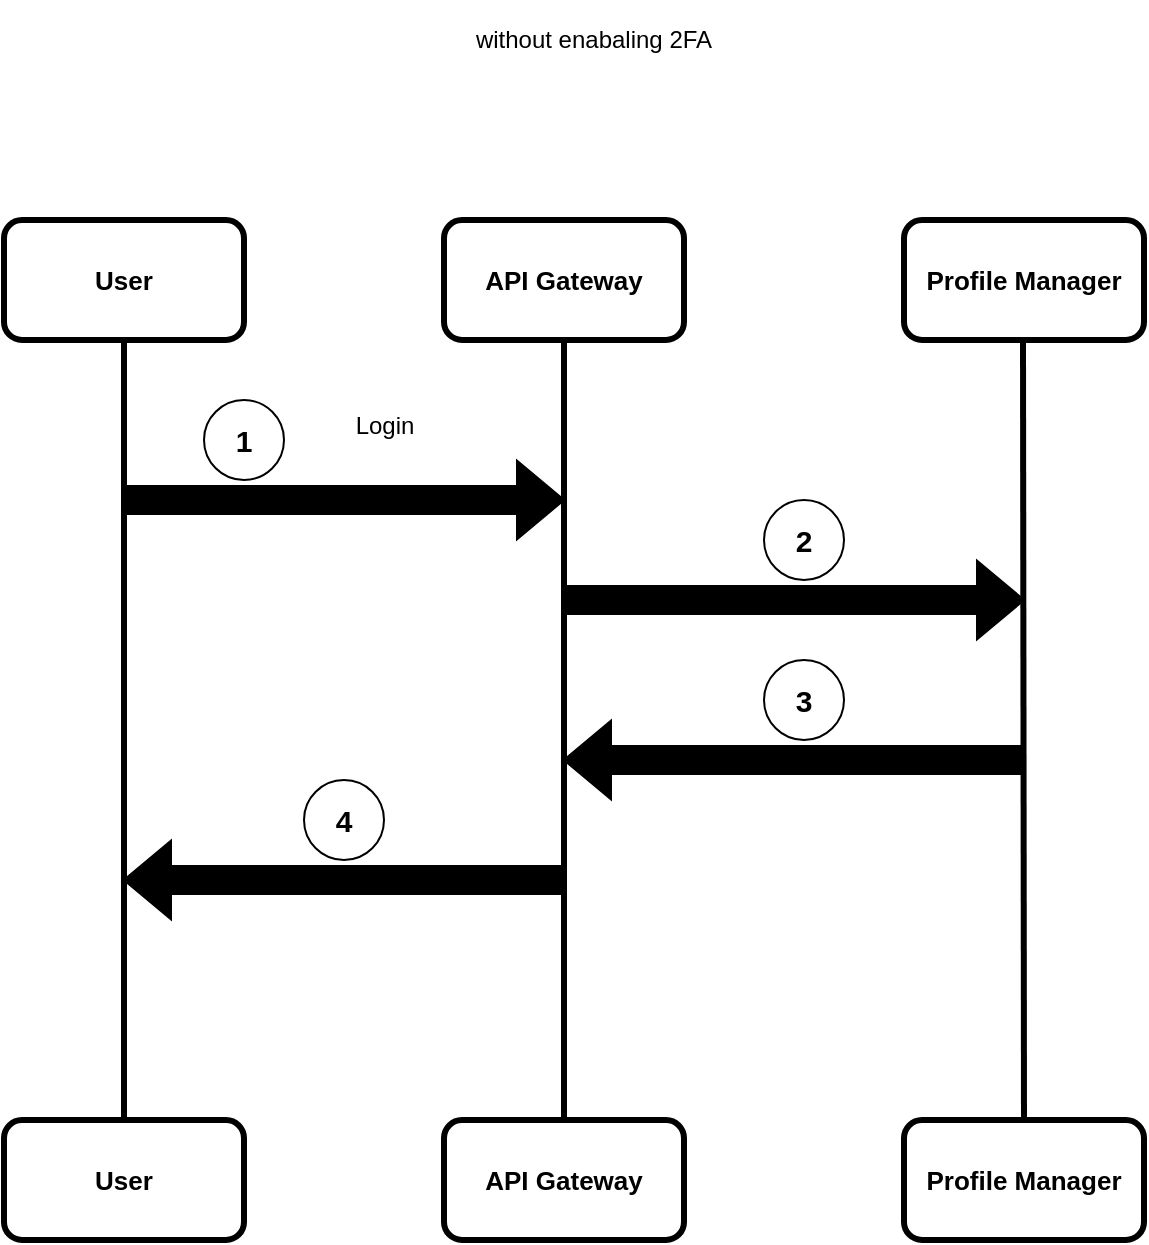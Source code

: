 <mxfile version="27.0.9">
  <diagram name="Page-1" id="7SWWqwmrT1FnvBzrWAK9">
    <mxGraphModel dx="2210" dy="843" grid="1" gridSize="10" guides="1" tooltips="1" connect="1" arrows="1" fold="1" page="1" pageScale="1" pageWidth="850" pageHeight="1100" math="0" shadow="0">
      <root>
        <mxCell id="0" />
        <mxCell id="1" parent="0" />
        <mxCell id="z01wzVFAZ4XUdYd5794Z-14" value="" style="endArrow=none;html=1;rounded=0;exitX=0.5;exitY=0;exitDx=0;exitDy=0;strokeWidth=3;" parent="1" source="z01wzVFAZ4XUdYd5794Z-8" edge="1">
          <mxGeometry width="50" height="50" relative="1" as="geometry">
            <mxPoint x="-60" y="660" as="sourcePoint" />
            <mxPoint x="-60" y="240" as="targetPoint" />
          </mxGeometry>
        </mxCell>
        <mxCell id="z01wzVFAZ4XUdYd5794Z-15" value="" style="endArrow=none;html=1;rounded=0;exitX=0.5;exitY=0;exitDx=0;exitDy=0;strokeWidth=3;" parent="1" source="z01wzVFAZ4XUdYd5794Z-9" edge="1">
          <mxGeometry width="50" height="50" relative="1" as="geometry">
            <mxPoint x="160" y="660" as="sourcePoint" />
            <mxPoint x="160" y="240" as="targetPoint" />
          </mxGeometry>
        </mxCell>
        <mxCell id="z01wzVFAZ4XUdYd5794Z-16" value="" style="endArrow=none;html=1;rounded=0;exitX=0.5;exitY=0;exitDx=0;exitDy=0;strokeWidth=3;" parent="1" source="z01wzVFAZ4XUdYd5794Z-10" edge="1">
          <mxGeometry width="50" height="50" relative="1" as="geometry">
            <mxPoint x="389.5" y="660" as="sourcePoint" />
            <mxPoint x="389.5" y="240" as="targetPoint" />
          </mxGeometry>
        </mxCell>
        <mxCell id="z01wzVFAZ4XUdYd5794Z-19" value="" style="shape=flexArrow;endArrow=classic;html=1;rounded=0;strokeColor=default;strokeWidth=3;fillColor=#000000;" parent="1" edge="1">
          <mxGeometry width="50" height="50" relative="1" as="geometry">
            <mxPoint x="-60" y="320" as="sourcePoint" />
            <mxPoint x="160" y="320" as="targetPoint" />
          </mxGeometry>
        </mxCell>
        <mxCell id="z01wzVFAZ4XUdYd5794Z-20" value="" style="shape=flexArrow;endArrow=classic;html=1;rounded=0;strokeColor=default;strokeWidth=3;fillColor=#000000;" parent="1" edge="1">
          <mxGeometry width="50" height="50" relative="1" as="geometry">
            <mxPoint x="160" y="370" as="sourcePoint" />
            <mxPoint x="390" y="370" as="targetPoint" />
          </mxGeometry>
        </mxCell>
        <mxCell id="z01wzVFAZ4XUdYd5794Z-21" value="" style="shape=flexArrow;endArrow=classic;html=1;rounded=0;strokeColor=default;strokeWidth=3;fillColor=#000000;" parent="1" edge="1">
          <mxGeometry width="50" height="50" relative="1" as="geometry">
            <mxPoint x="390" y="450" as="sourcePoint" />
            <mxPoint x="160" y="450" as="targetPoint" />
          </mxGeometry>
        </mxCell>
        <mxCell id="z01wzVFAZ4XUdYd5794Z-22" value="" style="shape=flexArrow;endArrow=classic;html=1;rounded=0;strokeColor=default;strokeWidth=3;fillColor=#000000;" parent="1" edge="1">
          <mxGeometry width="50" height="50" relative="1" as="geometry">
            <mxPoint x="160" y="510" as="sourcePoint" />
            <mxPoint x="-60" y="510" as="targetPoint" />
          </mxGeometry>
        </mxCell>
        <mxCell id="z01wzVFAZ4XUdYd5794Z-29" value="&lt;font style=&quot;font-size: 15px;&quot;&gt;&lt;b style=&quot;&quot;&gt;1&lt;/b&gt;&lt;/font&gt;" style="ellipse;whiteSpace=wrap;html=1;aspect=fixed;" parent="1" vertex="1">
          <mxGeometry x="-20" y="270" width="40" height="40" as="geometry" />
        </mxCell>
        <mxCell id="z01wzVFAZ4XUdYd5794Z-30" value="&lt;font style=&quot;font-size: 15px;&quot;&gt;&lt;b style=&quot;&quot;&gt;2&lt;/b&gt;&lt;/font&gt;" style="ellipse;whiteSpace=wrap;html=1;aspect=fixed;" parent="1" vertex="1">
          <mxGeometry x="260" y="320" width="40" height="40" as="geometry" />
        </mxCell>
        <mxCell id="z01wzVFAZ4XUdYd5794Z-31" value="&lt;font style=&quot;font-size: 15px;&quot;&gt;&lt;b style=&quot;&quot;&gt;3&lt;/b&gt;&lt;/font&gt;" style="ellipse;whiteSpace=wrap;html=1;aspect=fixed;" parent="1" vertex="1">
          <mxGeometry x="260" y="400" width="40" height="40" as="geometry" />
        </mxCell>
        <mxCell id="z01wzVFAZ4XUdYd5794Z-32" value="&lt;font style=&quot;font-size: 15px;&quot;&gt;&lt;b style=&quot;&quot;&gt;4&lt;/b&gt;&lt;/font&gt;" style="ellipse;whiteSpace=wrap;html=1;aspect=fixed;" parent="1" vertex="1">
          <mxGeometry x="30" y="460" width="40" height="40" as="geometry" />
        </mxCell>
        <mxCell id="z01wzVFAZ4XUdYd5794Z-40" value="Login" style="text;html=1;align=center;verticalAlign=middle;resizable=0;points=[];autosize=1;strokeColor=none;fillColor=none;" parent="1" vertex="1">
          <mxGeometry x="45" y="268" width="50" height="30" as="geometry" />
        </mxCell>
        <mxCell id="z01wzVFAZ4XUdYd5794Z-1" value="&lt;b&gt;&lt;font style=&quot;font-size: 13px;&quot;&gt;User&lt;/font&gt;&lt;/b&gt;" style="rounded=1;whiteSpace=wrap;html=1;strokeWidth=3;" parent="1" vertex="1">
          <mxGeometry x="-120" y="180" width="120" height="60" as="geometry" />
        </mxCell>
        <mxCell id="z01wzVFAZ4XUdYd5794Z-2" value="&lt;b&gt;&lt;font style=&quot;font-size: 13px;&quot;&gt;API Gateway&lt;/font&gt;&lt;/b&gt;" style="rounded=1;whiteSpace=wrap;html=1;strokeWidth=3;" parent="1" vertex="1">
          <mxGeometry x="100" y="180" width="120" height="60" as="geometry" />
        </mxCell>
        <mxCell id="z01wzVFAZ4XUdYd5794Z-3" value="&lt;b&gt;&lt;font style=&quot;font-size: 13px;&quot;&gt;Profile Manager&lt;/font&gt;&lt;/b&gt;" style="rounded=1;whiteSpace=wrap;html=1;strokeWidth=3;" parent="1" vertex="1">
          <mxGeometry x="330" y="180" width="120" height="60" as="geometry" />
        </mxCell>
        <mxCell id="gVUz3ZG7wfprfjUI3GqE-3" value="" style="group" parent="1" vertex="1" connectable="0">
          <mxGeometry x="-120" y="630" width="570" height="60" as="geometry" />
        </mxCell>
        <mxCell id="z01wzVFAZ4XUdYd5794Z-8" value="&lt;b&gt;&lt;font style=&quot;font-size: 13px;&quot;&gt;User&lt;/font&gt;&lt;/b&gt;" style="rounded=1;whiteSpace=wrap;html=1;strokeWidth=3;" parent="gVUz3ZG7wfprfjUI3GqE-3" vertex="1">
          <mxGeometry width="120" height="60" as="geometry" />
        </mxCell>
        <mxCell id="z01wzVFAZ4XUdYd5794Z-9" value="&lt;b&gt;&lt;font style=&quot;font-size: 13px;&quot;&gt;API Gateway&lt;/font&gt;&lt;/b&gt;" style="rounded=1;whiteSpace=wrap;html=1;strokeWidth=3;" parent="gVUz3ZG7wfprfjUI3GqE-3" vertex="1">
          <mxGeometry x="220" width="120" height="60" as="geometry" />
        </mxCell>
        <mxCell id="z01wzVFAZ4XUdYd5794Z-10" value="&lt;b&gt;&lt;font style=&quot;font-size: 13px;&quot;&gt;Profile Manager&lt;/font&gt;&lt;/b&gt;" style="rounded=1;whiteSpace=wrap;html=1;strokeWidth=3;" parent="gVUz3ZG7wfprfjUI3GqE-3" vertex="1">
          <mxGeometry x="450" width="120" height="60" as="geometry" />
        </mxCell>
        <mxCell id="G6j9bKkYlmYNYhzzfYhv-1" value="without enabaling 2FA" style="text;html=1;align=center;verticalAlign=middle;whiteSpace=wrap;rounded=0;" vertex="1" parent="1">
          <mxGeometry x="60" y="70" width="230" height="40" as="geometry" />
        </mxCell>
      </root>
    </mxGraphModel>
  </diagram>
</mxfile>
